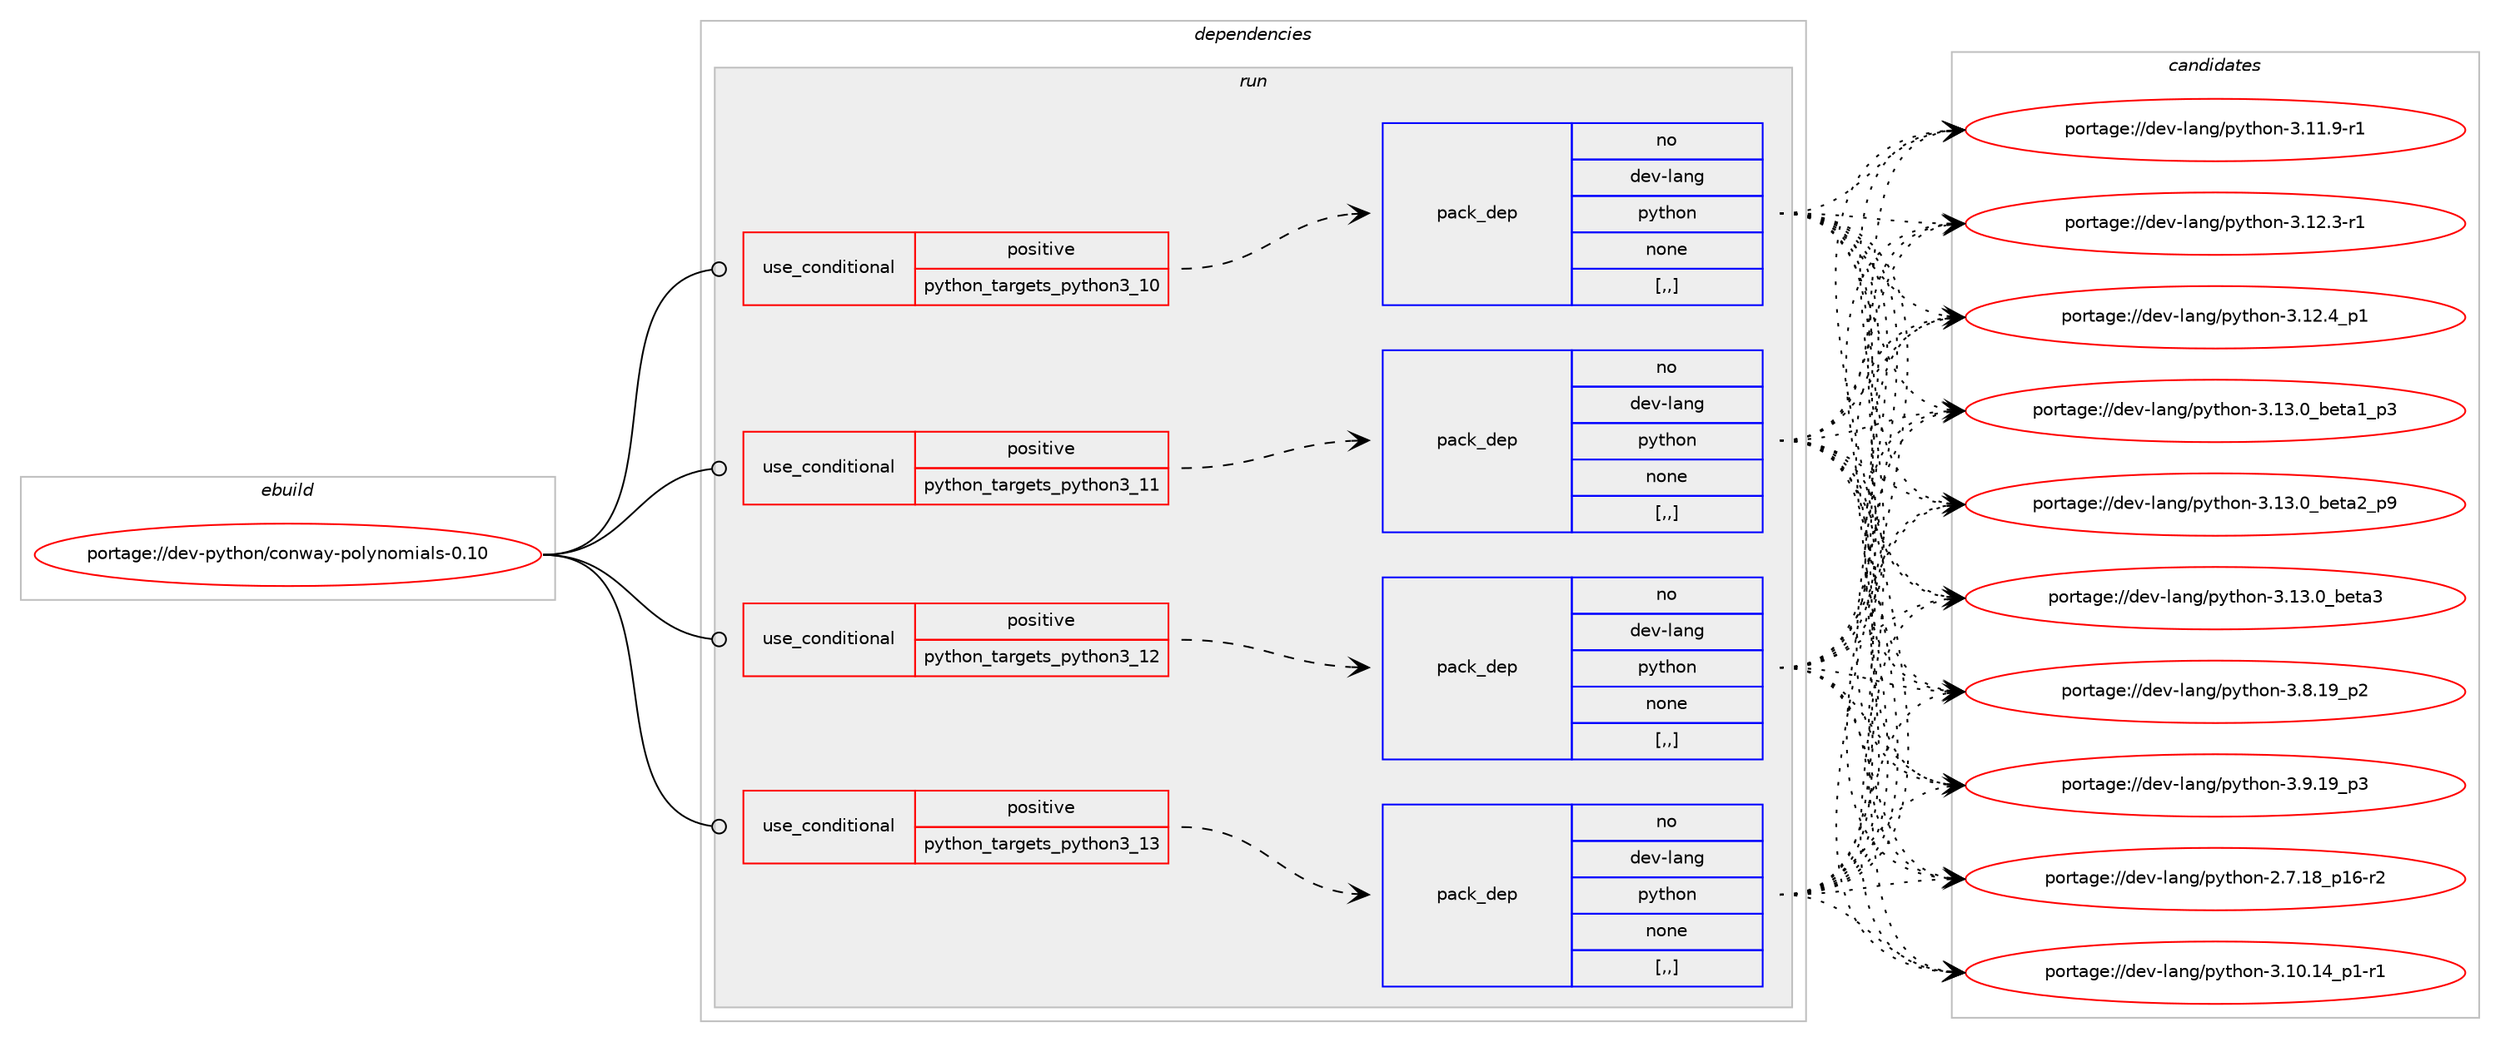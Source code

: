 digraph prolog {

# *************
# Graph options
# *************

newrank=true;
concentrate=true;
compound=true;
graph [rankdir=LR,fontname=Helvetica,fontsize=10,ranksep=1.5];#, ranksep=2.5, nodesep=0.2];
edge  [arrowhead=vee];
node  [fontname=Helvetica,fontsize=10];

# **********
# The ebuild
# **********

subgraph cluster_leftcol {
color=gray;
rank=same;
label=<<i>ebuild</i>>;
id [label="portage://dev-python/conway-polynomials-0.10", color=red, width=4, href="../dev-python/conway-polynomials-0.10.svg"];
}

# ****************
# The dependencies
# ****************

subgraph cluster_midcol {
color=gray;
label=<<i>dependencies</i>>;
subgraph cluster_compile {
fillcolor="#eeeeee";
style=filled;
label=<<i>compile</i>>;
}
subgraph cluster_compileandrun {
fillcolor="#eeeeee";
style=filled;
label=<<i>compile and run</i>>;
}
subgraph cluster_run {
fillcolor="#eeeeee";
style=filled;
label=<<i>run</i>>;
subgraph cond30994 {
dependency140946 [label=<<TABLE BORDER="0" CELLBORDER="1" CELLSPACING="0" CELLPADDING="4"><TR><TD ROWSPAN="3" CELLPADDING="10">use_conditional</TD></TR><TR><TD>positive</TD></TR><TR><TD>python_targets_python3_10</TD></TR></TABLE>>, shape=none, color=red];
subgraph pack108740 {
dependency140947 [label=<<TABLE BORDER="0" CELLBORDER="1" CELLSPACING="0" CELLPADDING="4" WIDTH="220"><TR><TD ROWSPAN="6" CELLPADDING="30">pack_dep</TD></TR><TR><TD WIDTH="110">no</TD></TR><TR><TD>dev-lang</TD></TR><TR><TD>python</TD></TR><TR><TD>none</TD></TR><TR><TD>[,,]</TD></TR></TABLE>>, shape=none, color=blue];
}
dependency140946:e -> dependency140947:w [weight=20,style="dashed",arrowhead="vee"];
}
id:e -> dependency140946:w [weight=20,style="solid",arrowhead="odot"];
subgraph cond30995 {
dependency140948 [label=<<TABLE BORDER="0" CELLBORDER="1" CELLSPACING="0" CELLPADDING="4"><TR><TD ROWSPAN="3" CELLPADDING="10">use_conditional</TD></TR><TR><TD>positive</TD></TR><TR><TD>python_targets_python3_11</TD></TR></TABLE>>, shape=none, color=red];
subgraph pack108741 {
dependency140949 [label=<<TABLE BORDER="0" CELLBORDER="1" CELLSPACING="0" CELLPADDING="4" WIDTH="220"><TR><TD ROWSPAN="6" CELLPADDING="30">pack_dep</TD></TR><TR><TD WIDTH="110">no</TD></TR><TR><TD>dev-lang</TD></TR><TR><TD>python</TD></TR><TR><TD>none</TD></TR><TR><TD>[,,]</TD></TR></TABLE>>, shape=none, color=blue];
}
dependency140948:e -> dependency140949:w [weight=20,style="dashed",arrowhead="vee"];
}
id:e -> dependency140948:w [weight=20,style="solid",arrowhead="odot"];
subgraph cond30996 {
dependency140950 [label=<<TABLE BORDER="0" CELLBORDER="1" CELLSPACING="0" CELLPADDING="4"><TR><TD ROWSPAN="3" CELLPADDING="10">use_conditional</TD></TR><TR><TD>positive</TD></TR><TR><TD>python_targets_python3_12</TD></TR></TABLE>>, shape=none, color=red];
subgraph pack108742 {
dependency140951 [label=<<TABLE BORDER="0" CELLBORDER="1" CELLSPACING="0" CELLPADDING="4" WIDTH="220"><TR><TD ROWSPAN="6" CELLPADDING="30">pack_dep</TD></TR><TR><TD WIDTH="110">no</TD></TR><TR><TD>dev-lang</TD></TR><TR><TD>python</TD></TR><TR><TD>none</TD></TR><TR><TD>[,,]</TD></TR></TABLE>>, shape=none, color=blue];
}
dependency140950:e -> dependency140951:w [weight=20,style="dashed",arrowhead="vee"];
}
id:e -> dependency140950:w [weight=20,style="solid",arrowhead="odot"];
subgraph cond30997 {
dependency140952 [label=<<TABLE BORDER="0" CELLBORDER="1" CELLSPACING="0" CELLPADDING="4"><TR><TD ROWSPAN="3" CELLPADDING="10">use_conditional</TD></TR><TR><TD>positive</TD></TR><TR><TD>python_targets_python3_13</TD></TR></TABLE>>, shape=none, color=red];
subgraph pack108743 {
dependency140953 [label=<<TABLE BORDER="0" CELLBORDER="1" CELLSPACING="0" CELLPADDING="4" WIDTH="220"><TR><TD ROWSPAN="6" CELLPADDING="30">pack_dep</TD></TR><TR><TD WIDTH="110">no</TD></TR><TR><TD>dev-lang</TD></TR><TR><TD>python</TD></TR><TR><TD>none</TD></TR><TR><TD>[,,]</TD></TR></TABLE>>, shape=none, color=blue];
}
dependency140952:e -> dependency140953:w [weight=20,style="dashed",arrowhead="vee"];
}
id:e -> dependency140952:w [weight=20,style="solid",arrowhead="odot"];
}
}

# **************
# The candidates
# **************

subgraph cluster_choices {
rank=same;
color=gray;
label=<<i>candidates</i>>;

subgraph choice108740 {
color=black;
nodesep=1;
choice100101118451089711010347112121116104111110455046554649569511249544511450 [label="portage://dev-lang/python-2.7.18_p16-r2", color=red, width=4,href="../dev-lang/python-2.7.18_p16-r2.svg"];
choice100101118451089711010347112121116104111110455146494846495295112494511449 [label="portage://dev-lang/python-3.10.14_p1-r1", color=red, width=4,href="../dev-lang/python-3.10.14_p1-r1.svg"];
choice100101118451089711010347112121116104111110455146494946574511449 [label="portage://dev-lang/python-3.11.9-r1", color=red, width=4,href="../dev-lang/python-3.11.9-r1.svg"];
choice100101118451089711010347112121116104111110455146495046514511449 [label="portage://dev-lang/python-3.12.3-r1", color=red, width=4,href="../dev-lang/python-3.12.3-r1.svg"];
choice100101118451089711010347112121116104111110455146495046529511249 [label="portage://dev-lang/python-3.12.4_p1", color=red, width=4,href="../dev-lang/python-3.12.4_p1.svg"];
choice10010111845108971101034711212111610411111045514649514648959810111697499511251 [label="portage://dev-lang/python-3.13.0_beta1_p3", color=red, width=4,href="../dev-lang/python-3.13.0_beta1_p3.svg"];
choice10010111845108971101034711212111610411111045514649514648959810111697509511257 [label="portage://dev-lang/python-3.13.0_beta2_p9", color=red, width=4,href="../dev-lang/python-3.13.0_beta2_p9.svg"];
choice1001011184510897110103471121211161041111104551464951464895981011169751 [label="portage://dev-lang/python-3.13.0_beta3", color=red, width=4,href="../dev-lang/python-3.13.0_beta3.svg"];
choice100101118451089711010347112121116104111110455146564649579511250 [label="portage://dev-lang/python-3.8.19_p2", color=red, width=4,href="../dev-lang/python-3.8.19_p2.svg"];
choice100101118451089711010347112121116104111110455146574649579511251 [label="portage://dev-lang/python-3.9.19_p3", color=red, width=4,href="../dev-lang/python-3.9.19_p3.svg"];
dependency140947:e -> choice100101118451089711010347112121116104111110455046554649569511249544511450:w [style=dotted,weight="100"];
dependency140947:e -> choice100101118451089711010347112121116104111110455146494846495295112494511449:w [style=dotted,weight="100"];
dependency140947:e -> choice100101118451089711010347112121116104111110455146494946574511449:w [style=dotted,weight="100"];
dependency140947:e -> choice100101118451089711010347112121116104111110455146495046514511449:w [style=dotted,weight="100"];
dependency140947:e -> choice100101118451089711010347112121116104111110455146495046529511249:w [style=dotted,weight="100"];
dependency140947:e -> choice10010111845108971101034711212111610411111045514649514648959810111697499511251:w [style=dotted,weight="100"];
dependency140947:e -> choice10010111845108971101034711212111610411111045514649514648959810111697509511257:w [style=dotted,weight="100"];
dependency140947:e -> choice1001011184510897110103471121211161041111104551464951464895981011169751:w [style=dotted,weight="100"];
dependency140947:e -> choice100101118451089711010347112121116104111110455146564649579511250:w [style=dotted,weight="100"];
dependency140947:e -> choice100101118451089711010347112121116104111110455146574649579511251:w [style=dotted,weight="100"];
}
subgraph choice108741 {
color=black;
nodesep=1;
choice100101118451089711010347112121116104111110455046554649569511249544511450 [label="portage://dev-lang/python-2.7.18_p16-r2", color=red, width=4,href="../dev-lang/python-2.7.18_p16-r2.svg"];
choice100101118451089711010347112121116104111110455146494846495295112494511449 [label="portage://dev-lang/python-3.10.14_p1-r1", color=red, width=4,href="../dev-lang/python-3.10.14_p1-r1.svg"];
choice100101118451089711010347112121116104111110455146494946574511449 [label="portage://dev-lang/python-3.11.9-r1", color=red, width=4,href="../dev-lang/python-3.11.9-r1.svg"];
choice100101118451089711010347112121116104111110455146495046514511449 [label="portage://dev-lang/python-3.12.3-r1", color=red, width=4,href="../dev-lang/python-3.12.3-r1.svg"];
choice100101118451089711010347112121116104111110455146495046529511249 [label="portage://dev-lang/python-3.12.4_p1", color=red, width=4,href="../dev-lang/python-3.12.4_p1.svg"];
choice10010111845108971101034711212111610411111045514649514648959810111697499511251 [label="portage://dev-lang/python-3.13.0_beta1_p3", color=red, width=4,href="../dev-lang/python-3.13.0_beta1_p3.svg"];
choice10010111845108971101034711212111610411111045514649514648959810111697509511257 [label="portage://dev-lang/python-3.13.0_beta2_p9", color=red, width=4,href="../dev-lang/python-3.13.0_beta2_p9.svg"];
choice1001011184510897110103471121211161041111104551464951464895981011169751 [label="portage://dev-lang/python-3.13.0_beta3", color=red, width=4,href="../dev-lang/python-3.13.0_beta3.svg"];
choice100101118451089711010347112121116104111110455146564649579511250 [label="portage://dev-lang/python-3.8.19_p2", color=red, width=4,href="../dev-lang/python-3.8.19_p2.svg"];
choice100101118451089711010347112121116104111110455146574649579511251 [label="portage://dev-lang/python-3.9.19_p3", color=red, width=4,href="../dev-lang/python-3.9.19_p3.svg"];
dependency140949:e -> choice100101118451089711010347112121116104111110455046554649569511249544511450:w [style=dotted,weight="100"];
dependency140949:e -> choice100101118451089711010347112121116104111110455146494846495295112494511449:w [style=dotted,weight="100"];
dependency140949:e -> choice100101118451089711010347112121116104111110455146494946574511449:w [style=dotted,weight="100"];
dependency140949:e -> choice100101118451089711010347112121116104111110455146495046514511449:w [style=dotted,weight="100"];
dependency140949:e -> choice100101118451089711010347112121116104111110455146495046529511249:w [style=dotted,weight="100"];
dependency140949:e -> choice10010111845108971101034711212111610411111045514649514648959810111697499511251:w [style=dotted,weight="100"];
dependency140949:e -> choice10010111845108971101034711212111610411111045514649514648959810111697509511257:w [style=dotted,weight="100"];
dependency140949:e -> choice1001011184510897110103471121211161041111104551464951464895981011169751:w [style=dotted,weight="100"];
dependency140949:e -> choice100101118451089711010347112121116104111110455146564649579511250:w [style=dotted,weight="100"];
dependency140949:e -> choice100101118451089711010347112121116104111110455146574649579511251:w [style=dotted,weight="100"];
}
subgraph choice108742 {
color=black;
nodesep=1;
choice100101118451089711010347112121116104111110455046554649569511249544511450 [label="portage://dev-lang/python-2.7.18_p16-r2", color=red, width=4,href="../dev-lang/python-2.7.18_p16-r2.svg"];
choice100101118451089711010347112121116104111110455146494846495295112494511449 [label="portage://dev-lang/python-3.10.14_p1-r1", color=red, width=4,href="../dev-lang/python-3.10.14_p1-r1.svg"];
choice100101118451089711010347112121116104111110455146494946574511449 [label="portage://dev-lang/python-3.11.9-r1", color=red, width=4,href="../dev-lang/python-3.11.9-r1.svg"];
choice100101118451089711010347112121116104111110455146495046514511449 [label="portage://dev-lang/python-3.12.3-r1", color=red, width=4,href="../dev-lang/python-3.12.3-r1.svg"];
choice100101118451089711010347112121116104111110455146495046529511249 [label="portage://dev-lang/python-3.12.4_p1", color=red, width=4,href="../dev-lang/python-3.12.4_p1.svg"];
choice10010111845108971101034711212111610411111045514649514648959810111697499511251 [label="portage://dev-lang/python-3.13.0_beta1_p3", color=red, width=4,href="../dev-lang/python-3.13.0_beta1_p3.svg"];
choice10010111845108971101034711212111610411111045514649514648959810111697509511257 [label="portage://dev-lang/python-3.13.0_beta2_p9", color=red, width=4,href="../dev-lang/python-3.13.0_beta2_p9.svg"];
choice1001011184510897110103471121211161041111104551464951464895981011169751 [label="portage://dev-lang/python-3.13.0_beta3", color=red, width=4,href="../dev-lang/python-3.13.0_beta3.svg"];
choice100101118451089711010347112121116104111110455146564649579511250 [label="portage://dev-lang/python-3.8.19_p2", color=red, width=4,href="../dev-lang/python-3.8.19_p2.svg"];
choice100101118451089711010347112121116104111110455146574649579511251 [label="portage://dev-lang/python-3.9.19_p3", color=red, width=4,href="../dev-lang/python-3.9.19_p3.svg"];
dependency140951:e -> choice100101118451089711010347112121116104111110455046554649569511249544511450:w [style=dotted,weight="100"];
dependency140951:e -> choice100101118451089711010347112121116104111110455146494846495295112494511449:w [style=dotted,weight="100"];
dependency140951:e -> choice100101118451089711010347112121116104111110455146494946574511449:w [style=dotted,weight="100"];
dependency140951:e -> choice100101118451089711010347112121116104111110455146495046514511449:w [style=dotted,weight="100"];
dependency140951:e -> choice100101118451089711010347112121116104111110455146495046529511249:w [style=dotted,weight="100"];
dependency140951:e -> choice10010111845108971101034711212111610411111045514649514648959810111697499511251:w [style=dotted,weight="100"];
dependency140951:e -> choice10010111845108971101034711212111610411111045514649514648959810111697509511257:w [style=dotted,weight="100"];
dependency140951:e -> choice1001011184510897110103471121211161041111104551464951464895981011169751:w [style=dotted,weight="100"];
dependency140951:e -> choice100101118451089711010347112121116104111110455146564649579511250:w [style=dotted,weight="100"];
dependency140951:e -> choice100101118451089711010347112121116104111110455146574649579511251:w [style=dotted,weight="100"];
}
subgraph choice108743 {
color=black;
nodesep=1;
choice100101118451089711010347112121116104111110455046554649569511249544511450 [label="portage://dev-lang/python-2.7.18_p16-r2", color=red, width=4,href="../dev-lang/python-2.7.18_p16-r2.svg"];
choice100101118451089711010347112121116104111110455146494846495295112494511449 [label="portage://dev-lang/python-3.10.14_p1-r1", color=red, width=4,href="../dev-lang/python-3.10.14_p1-r1.svg"];
choice100101118451089711010347112121116104111110455146494946574511449 [label="portage://dev-lang/python-3.11.9-r1", color=red, width=4,href="../dev-lang/python-3.11.9-r1.svg"];
choice100101118451089711010347112121116104111110455146495046514511449 [label="portage://dev-lang/python-3.12.3-r1", color=red, width=4,href="../dev-lang/python-3.12.3-r1.svg"];
choice100101118451089711010347112121116104111110455146495046529511249 [label="portage://dev-lang/python-3.12.4_p1", color=red, width=4,href="../dev-lang/python-3.12.4_p1.svg"];
choice10010111845108971101034711212111610411111045514649514648959810111697499511251 [label="portage://dev-lang/python-3.13.0_beta1_p3", color=red, width=4,href="../dev-lang/python-3.13.0_beta1_p3.svg"];
choice10010111845108971101034711212111610411111045514649514648959810111697509511257 [label="portage://dev-lang/python-3.13.0_beta2_p9", color=red, width=4,href="../dev-lang/python-3.13.0_beta2_p9.svg"];
choice1001011184510897110103471121211161041111104551464951464895981011169751 [label="portage://dev-lang/python-3.13.0_beta3", color=red, width=4,href="../dev-lang/python-3.13.0_beta3.svg"];
choice100101118451089711010347112121116104111110455146564649579511250 [label="portage://dev-lang/python-3.8.19_p2", color=red, width=4,href="../dev-lang/python-3.8.19_p2.svg"];
choice100101118451089711010347112121116104111110455146574649579511251 [label="portage://dev-lang/python-3.9.19_p3", color=red, width=4,href="../dev-lang/python-3.9.19_p3.svg"];
dependency140953:e -> choice100101118451089711010347112121116104111110455046554649569511249544511450:w [style=dotted,weight="100"];
dependency140953:e -> choice100101118451089711010347112121116104111110455146494846495295112494511449:w [style=dotted,weight="100"];
dependency140953:e -> choice100101118451089711010347112121116104111110455146494946574511449:w [style=dotted,weight="100"];
dependency140953:e -> choice100101118451089711010347112121116104111110455146495046514511449:w [style=dotted,weight="100"];
dependency140953:e -> choice100101118451089711010347112121116104111110455146495046529511249:w [style=dotted,weight="100"];
dependency140953:e -> choice10010111845108971101034711212111610411111045514649514648959810111697499511251:w [style=dotted,weight="100"];
dependency140953:e -> choice10010111845108971101034711212111610411111045514649514648959810111697509511257:w [style=dotted,weight="100"];
dependency140953:e -> choice1001011184510897110103471121211161041111104551464951464895981011169751:w [style=dotted,weight="100"];
dependency140953:e -> choice100101118451089711010347112121116104111110455146564649579511250:w [style=dotted,weight="100"];
dependency140953:e -> choice100101118451089711010347112121116104111110455146574649579511251:w [style=dotted,weight="100"];
}
}

}
